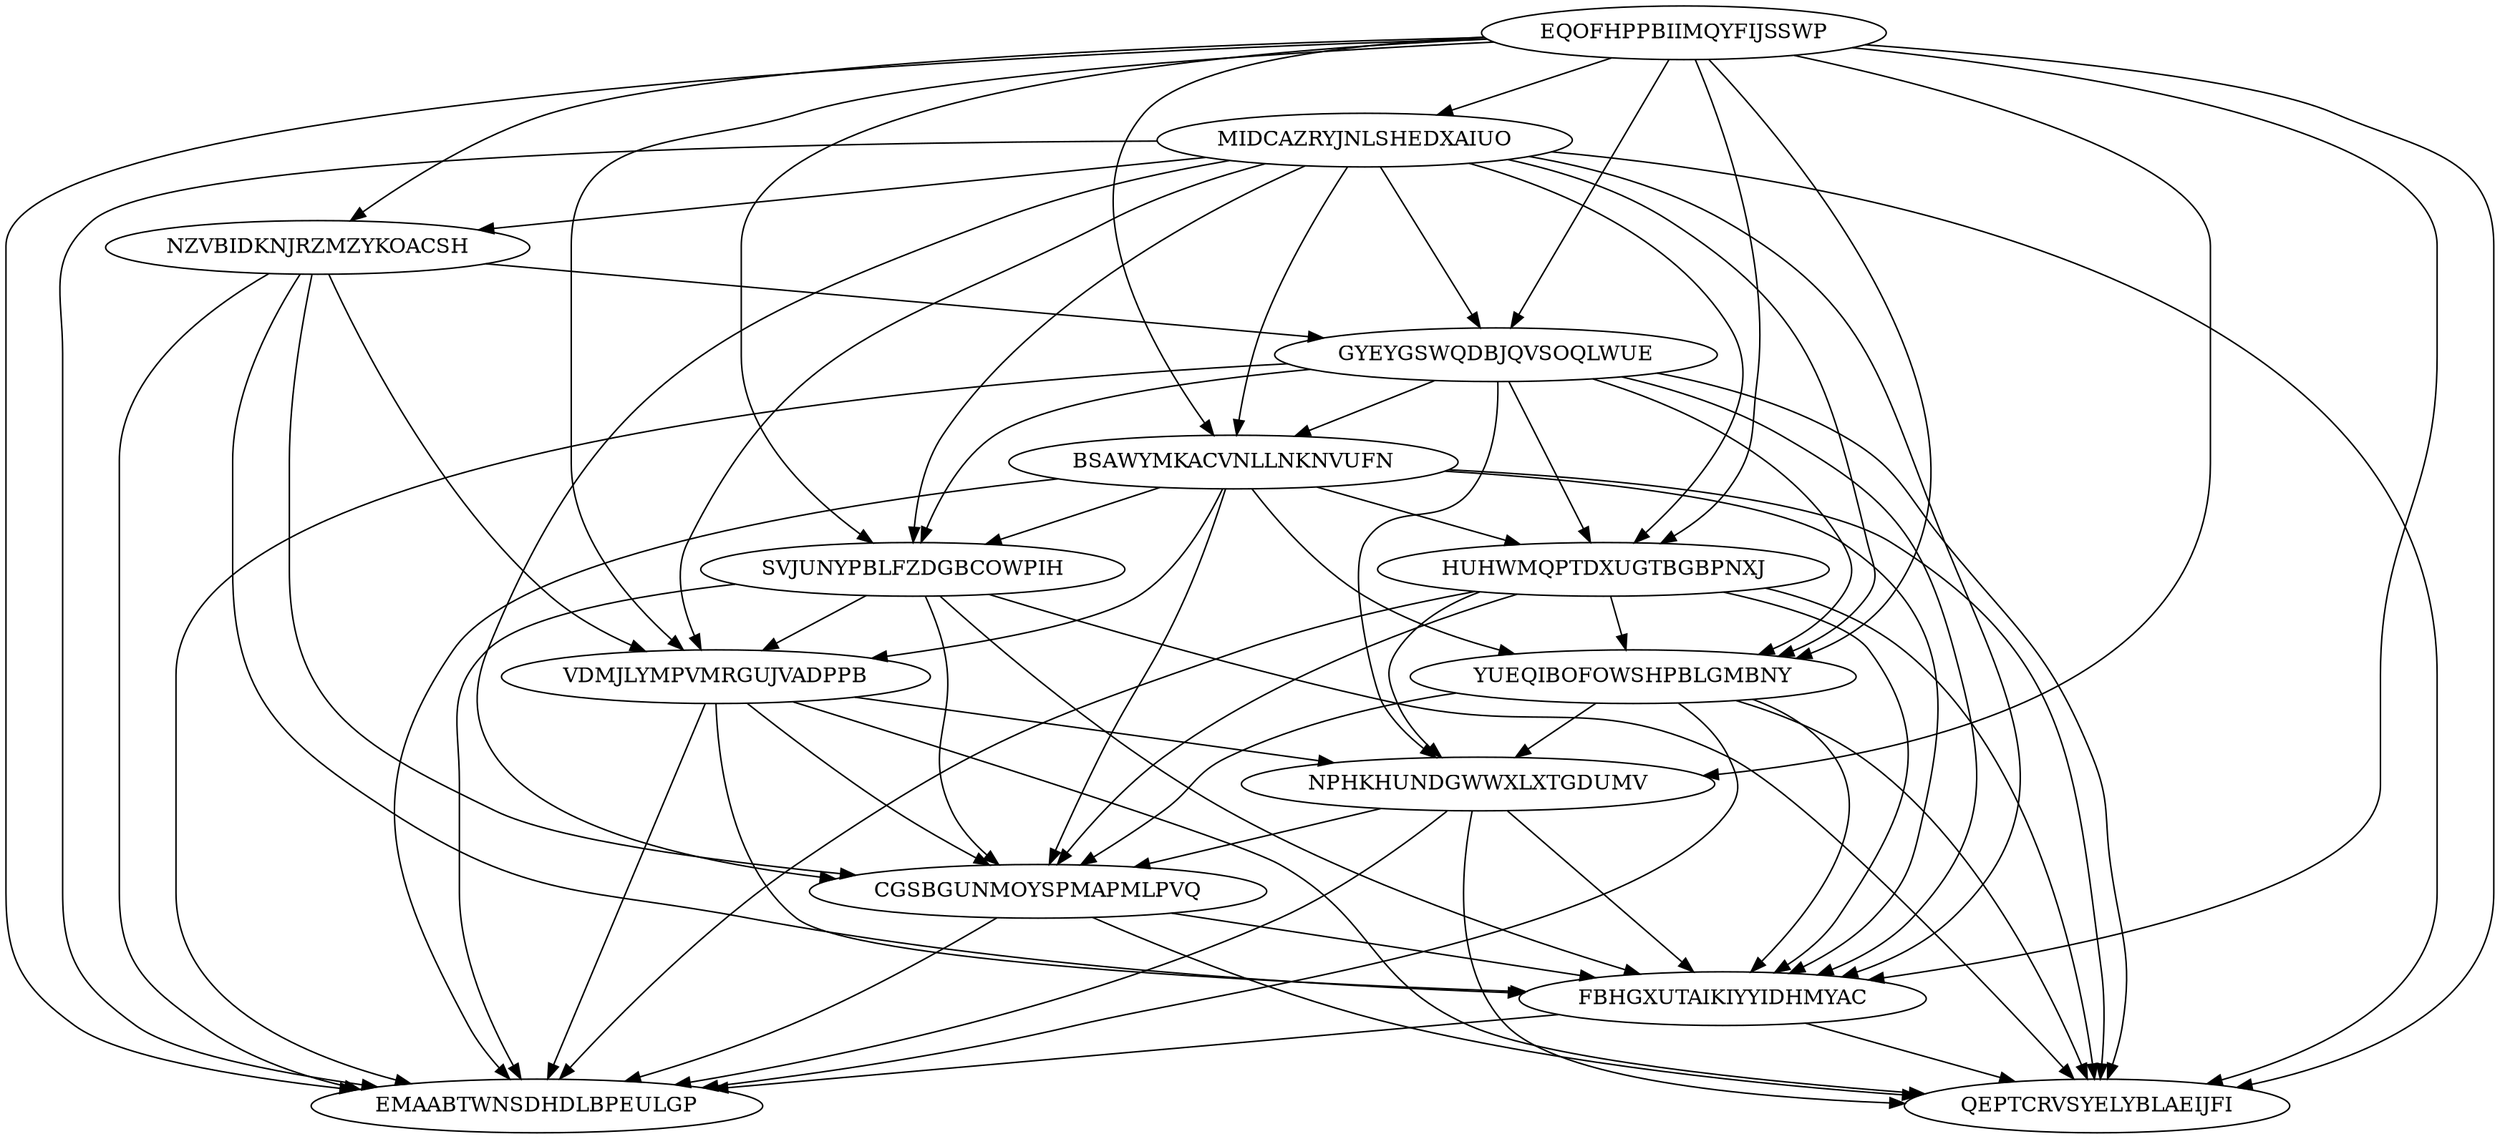 digraph N14M74 {
	EQOFHPPBIIMQYFIJSSWP	[Weight=17];
	MIDCAZRYJNLSHEDXAIUO	[Weight=19];
	NZVBIDKNJRZMZYKOACSH	[Weight=10];
	GYEYGSWQDBJQVSOQLWUE	[Weight=10];
	BSAWYMKACVNLLNKNVUFN	[Weight=19];
	SVJUNYPBLFZDGBCOWPIH	[Weight=17];
	HUHWMQPTDXUGTBGBPNXJ	[Weight=11];
	VDMJLYMPVMRGUJVADPPB	[Weight=10];
	YUEQIBOFOWSHPBLGMBNY	[Weight=11];
	NPHKHUNDGWWXLXTGDUMV	[Weight=19];
	CGSBGUNMOYSPMAPMLPVQ	[Weight=17];
	FBHGXUTAIKIYYIDHMYAC	[Weight=20];
	QEPTCRVSYELYBLAEIJFI	[Weight=10];
	EMAABTWNSDHDLBPEULGP	[Weight=11];
	BSAWYMKACVNLLNKNVUFN -> SVJUNYPBLFZDGBCOWPIH [Weight=11];
	EQOFHPPBIIMQYFIJSSWP -> MIDCAZRYJNLSHEDXAIUO [Weight=12];
	EQOFHPPBIIMQYFIJSSWP -> SVJUNYPBLFZDGBCOWPIH [Weight=10];
	SVJUNYPBLFZDGBCOWPIH -> VDMJLYMPVMRGUJVADPPB [Weight=16];
	GYEYGSWQDBJQVSOQLWUE -> QEPTCRVSYELYBLAEIJFI [Weight=14];
	NZVBIDKNJRZMZYKOACSH -> EMAABTWNSDHDLBPEULGP [Weight=13];
	BSAWYMKACVNLLNKNVUFN -> VDMJLYMPVMRGUJVADPPB [Weight=11];
	BSAWYMKACVNLLNKNVUFN -> HUHWMQPTDXUGTBGBPNXJ [Weight=15];
	NPHKHUNDGWWXLXTGDUMV -> QEPTCRVSYELYBLAEIJFI [Weight=14];
	EQOFHPPBIIMQYFIJSSWP -> VDMJLYMPVMRGUJVADPPB [Weight=20];
	NPHKHUNDGWWXLXTGDUMV -> EMAABTWNSDHDLBPEULGP [Weight=14];
	MIDCAZRYJNLSHEDXAIUO -> BSAWYMKACVNLLNKNVUFN [Weight=20];
	GYEYGSWQDBJQVSOQLWUE -> EMAABTWNSDHDLBPEULGP [Weight=18];
	BSAWYMKACVNLLNKNVUFN -> QEPTCRVSYELYBLAEIJFI [Weight=16];
	EQOFHPPBIIMQYFIJSSWP -> NZVBIDKNJRZMZYKOACSH [Weight=18];
	EQOFHPPBIIMQYFIJSSWP -> BSAWYMKACVNLLNKNVUFN [Weight=16];
	HUHWMQPTDXUGTBGBPNXJ -> NPHKHUNDGWWXLXTGDUMV [Weight=15];
	NZVBIDKNJRZMZYKOACSH -> CGSBGUNMOYSPMAPMLPVQ [Weight=12];
	NPHKHUNDGWWXLXTGDUMV -> FBHGXUTAIKIYYIDHMYAC [Weight=13];
	YUEQIBOFOWSHPBLGMBNY -> NPHKHUNDGWWXLXTGDUMV [Weight=17];
	HUHWMQPTDXUGTBGBPNXJ -> YUEQIBOFOWSHPBLGMBNY [Weight=13];
	MIDCAZRYJNLSHEDXAIUO -> FBHGXUTAIKIYYIDHMYAC [Weight=16];
	NPHKHUNDGWWXLXTGDUMV -> CGSBGUNMOYSPMAPMLPVQ [Weight=15];
	GYEYGSWQDBJQVSOQLWUE -> YUEQIBOFOWSHPBLGMBNY [Weight=11];
	CGSBGUNMOYSPMAPMLPVQ -> EMAABTWNSDHDLBPEULGP [Weight=11];
	GYEYGSWQDBJQVSOQLWUE -> NPHKHUNDGWWXLXTGDUMV [Weight=11];
	BSAWYMKACVNLLNKNVUFN -> EMAABTWNSDHDLBPEULGP [Weight=17];
	GYEYGSWQDBJQVSOQLWUE -> FBHGXUTAIKIYYIDHMYAC [Weight=19];
	SVJUNYPBLFZDGBCOWPIH -> QEPTCRVSYELYBLAEIJFI [Weight=15];
	MIDCAZRYJNLSHEDXAIUO -> EMAABTWNSDHDLBPEULGP [Weight=18];
	NZVBIDKNJRZMZYKOACSH -> GYEYGSWQDBJQVSOQLWUE [Weight=19];
	FBHGXUTAIKIYYIDHMYAC -> QEPTCRVSYELYBLAEIJFI [Weight=20];
	YUEQIBOFOWSHPBLGMBNY -> CGSBGUNMOYSPMAPMLPVQ [Weight=17];
	YUEQIBOFOWSHPBLGMBNY -> QEPTCRVSYELYBLAEIJFI [Weight=11];
	HUHWMQPTDXUGTBGBPNXJ -> CGSBGUNMOYSPMAPMLPVQ [Weight=12];
	MIDCAZRYJNLSHEDXAIUO -> YUEQIBOFOWSHPBLGMBNY [Weight=15];
	VDMJLYMPVMRGUJVADPPB -> NPHKHUNDGWWXLXTGDUMV [Weight=14];
	BSAWYMKACVNLLNKNVUFN -> YUEQIBOFOWSHPBLGMBNY [Weight=13];
	EQOFHPPBIIMQYFIJSSWP -> NPHKHUNDGWWXLXTGDUMV [Weight=10];
	MIDCAZRYJNLSHEDXAIUO -> SVJUNYPBLFZDGBCOWPIH [Weight=13];
	MIDCAZRYJNLSHEDXAIUO -> CGSBGUNMOYSPMAPMLPVQ [Weight=15];
	EQOFHPPBIIMQYFIJSSWP -> EMAABTWNSDHDLBPEULGP [Weight=10];
	YUEQIBOFOWSHPBLGMBNY -> EMAABTWNSDHDLBPEULGP [Weight=16];
	HUHWMQPTDXUGTBGBPNXJ -> FBHGXUTAIKIYYIDHMYAC [Weight=19];
	NZVBIDKNJRZMZYKOACSH -> FBHGXUTAIKIYYIDHMYAC [Weight=13];
	NZVBIDKNJRZMZYKOACSH -> VDMJLYMPVMRGUJVADPPB [Weight=11];
	VDMJLYMPVMRGUJVADPPB -> EMAABTWNSDHDLBPEULGP [Weight=18];
	SVJUNYPBLFZDGBCOWPIH -> FBHGXUTAIKIYYIDHMYAC [Weight=13];
	EQOFHPPBIIMQYFIJSSWP -> GYEYGSWQDBJQVSOQLWUE [Weight=18];
	CGSBGUNMOYSPMAPMLPVQ -> FBHGXUTAIKIYYIDHMYAC [Weight=11];
	GYEYGSWQDBJQVSOQLWUE -> HUHWMQPTDXUGTBGBPNXJ [Weight=17];
	VDMJLYMPVMRGUJVADPPB -> FBHGXUTAIKIYYIDHMYAC [Weight=12];
	MIDCAZRYJNLSHEDXAIUO -> VDMJLYMPVMRGUJVADPPB [Weight=11];
	MIDCAZRYJNLSHEDXAIUO -> HUHWMQPTDXUGTBGBPNXJ [Weight=18];
	BSAWYMKACVNLLNKNVUFN -> CGSBGUNMOYSPMAPMLPVQ [Weight=15];
	EQOFHPPBIIMQYFIJSSWP -> HUHWMQPTDXUGTBGBPNXJ [Weight=20];
	CGSBGUNMOYSPMAPMLPVQ -> QEPTCRVSYELYBLAEIJFI [Weight=16];
	HUHWMQPTDXUGTBGBPNXJ -> QEPTCRVSYELYBLAEIJFI [Weight=14];
	EQOFHPPBIIMQYFIJSSWP -> YUEQIBOFOWSHPBLGMBNY [Weight=16];
	YUEQIBOFOWSHPBLGMBNY -> FBHGXUTAIKIYYIDHMYAC [Weight=19];
	EQOFHPPBIIMQYFIJSSWP -> QEPTCRVSYELYBLAEIJFI [Weight=12];
	MIDCAZRYJNLSHEDXAIUO -> NZVBIDKNJRZMZYKOACSH [Weight=11];
	SVJUNYPBLFZDGBCOWPIH -> CGSBGUNMOYSPMAPMLPVQ [Weight=19];
	VDMJLYMPVMRGUJVADPPB -> CGSBGUNMOYSPMAPMLPVQ [Weight=11];
	BSAWYMKACVNLLNKNVUFN -> FBHGXUTAIKIYYIDHMYAC [Weight=19];
	FBHGXUTAIKIYYIDHMYAC -> EMAABTWNSDHDLBPEULGP [Weight=17];
	EQOFHPPBIIMQYFIJSSWP -> FBHGXUTAIKIYYIDHMYAC [Weight=10];
	HUHWMQPTDXUGTBGBPNXJ -> EMAABTWNSDHDLBPEULGP [Weight=19];
	MIDCAZRYJNLSHEDXAIUO -> QEPTCRVSYELYBLAEIJFI [Weight=13];
	SVJUNYPBLFZDGBCOWPIH -> EMAABTWNSDHDLBPEULGP [Weight=18];
	GYEYGSWQDBJQVSOQLWUE -> SVJUNYPBLFZDGBCOWPIH [Weight=20];
	GYEYGSWQDBJQVSOQLWUE -> BSAWYMKACVNLLNKNVUFN [Weight=12];
	MIDCAZRYJNLSHEDXAIUO -> GYEYGSWQDBJQVSOQLWUE [Weight=18];
	VDMJLYMPVMRGUJVADPPB -> QEPTCRVSYELYBLAEIJFI [Weight=19];
}
